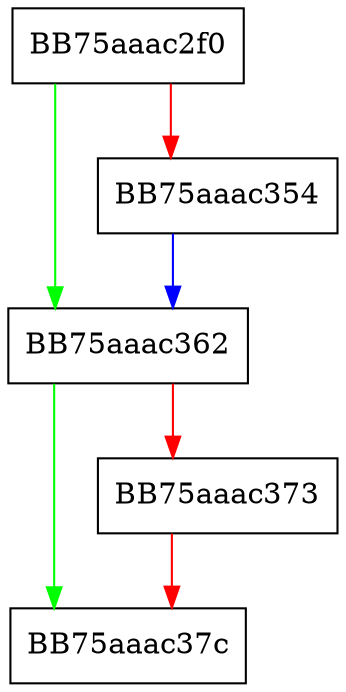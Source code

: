 digraph UnleakHandle {
  node [shape="box"];
  graph [splines=ortho];
  BB75aaac2f0 -> BB75aaac362 [color="green"];
  BB75aaac2f0 -> BB75aaac354 [color="red"];
  BB75aaac354 -> BB75aaac362 [color="blue"];
  BB75aaac362 -> BB75aaac37c [color="green"];
  BB75aaac362 -> BB75aaac373 [color="red"];
  BB75aaac373 -> BB75aaac37c [color="red"];
}